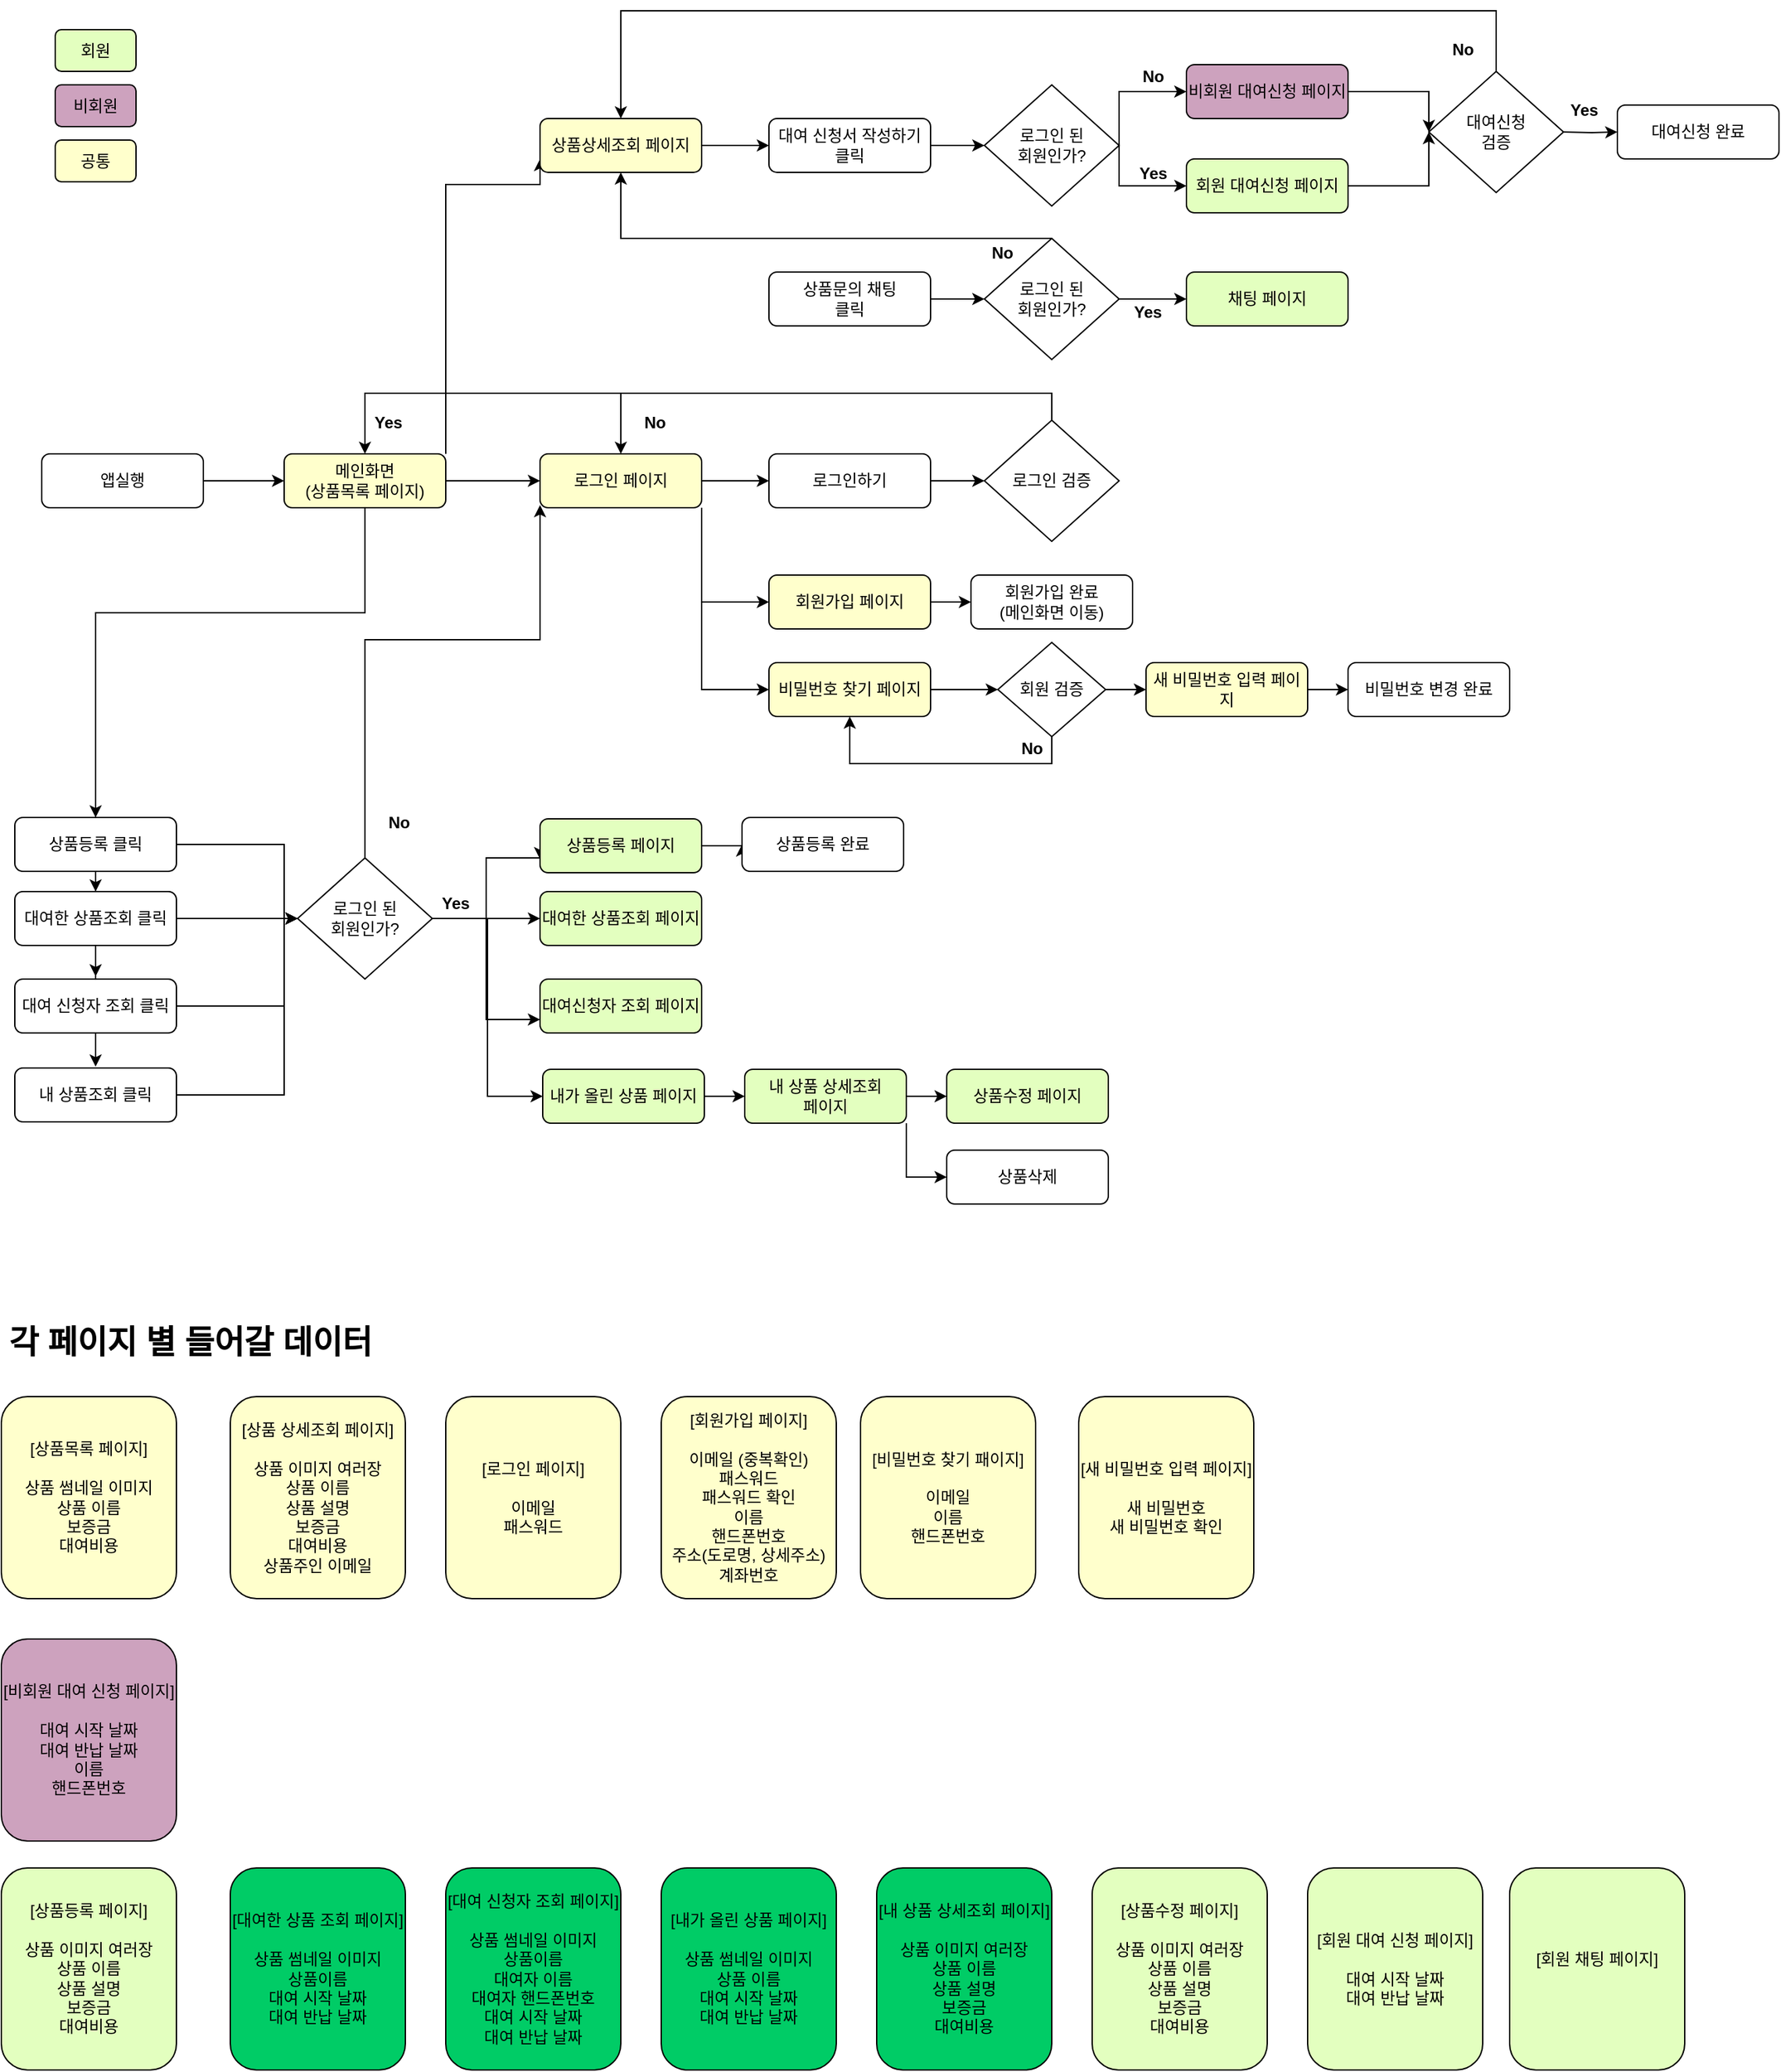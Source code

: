 <mxfile version="15.9.1" type="github">
  <diagram id="C5RBs43oDa-KdzZeNtuy" name="Page-1">
    <mxGraphModel dx="2564" dy="917" grid="1" gridSize="10" guides="1" tooltips="1" connect="1" arrows="1" fold="1" page="1" pageScale="1" pageWidth="827" pageHeight="1169" math="0" shadow="0">
      <root>
        <mxCell id="WIyWlLk6GJQsqaUBKTNV-0" />
        <mxCell id="WIyWlLk6GJQsqaUBKTNV-1" parent="WIyWlLk6GJQsqaUBKTNV-0" />
        <mxCell id="WIyWlLk6GJQsqaUBKTNV-3" value="앱실행" style="rounded=1;whiteSpace=wrap;html=1;fontSize=12;glass=0;strokeWidth=1;shadow=0;fillColor=#FFFFFF;" parent="WIyWlLk6GJQsqaUBKTNV-1" vertex="1">
          <mxGeometry x="-450" y="410" width="120" height="40" as="geometry" />
        </mxCell>
        <mxCell id="6MyTWxxYhIIvLbOUa3KO-51" style="edgeStyle=orthogonalEdgeStyle;rounded=0;orthogonalLoop=1;jettySize=auto;html=1;exitX=0.5;exitY=1;exitDx=0;exitDy=0;entryX=0.5;entryY=0;entryDx=0;entryDy=0;fontSize=12;" parent="WIyWlLk6GJQsqaUBKTNV-1" target="6MyTWxxYhIIvLbOUa3KO-30" edge="1">
          <mxGeometry relative="1" as="geometry">
            <mxPoint x="-210" y="468" as="sourcePoint" />
            <Array as="points">
              <mxPoint x="-210" y="528" />
              <mxPoint x="-410" y="528" />
            </Array>
          </mxGeometry>
        </mxCell>
        <mxCell id="6MyTWxxYhIIvLbOUa3KO-57" style="edgeStyle=orthogonalEdgeStyle;rounded=0;orthogonalLoop=1;jettySize=auto;html=1;entryX=0.5;entryY=0;entryDx=0;entryDy=0;fontSize=12;" parent="WIyWlLk6GJQsqaUBKTNV-1" target="6MyTWxxYhIIvLbOUa3KO-31" edge="1">
          <mxGeometry relative="1" as="geometry">
            <mxPoint x="-210" y="468" as="sourcePoint" />
            <Array as="points">
              <mxPoint x="-210" y="528" />
              <mxPoint x="-410" y="528" />
            </Array>
          </mxGeometry>
        </mxCell>
        <mxCell id="6MyTWxxYhIIvLbOUa3KO-72" style="edgeStyle=orthogonalEdgeStyle;rounded=0;orthogonalLoop=1;jettySize=auto;html=1;entryX=0;entryY=0.75;entryDx=0;entryDy=0;fontSize=12;" parent="WIyWlLk6GJQsqaUBKTNV-1" source="6MyTWxxYhIIvLbOUa3KO-0" target="6MyTWxxYhIIvLbOUa3KO-2" edge="1">
          <mxGeometry relative="1" as="geometry">
            <Array as="points">
              <mxPoint x="-150" y="210" />
            </Array>
          </mxGeometry>
        </mxCell>
        <mxCell id="6MyTWxxYhIIvLbOUa3KO-109" style="edgeStyle=orthogonalEdgeStyle;rounded=0;orthogonalLoop=1;jettySize=auto;html=1;entryX=0.5;entryY=0;entryDx=0;entryDy=0;fontSize=12;" parent="WIyWlLk6GJQsqaUBKTNV-1" edge="1">
          <mxGeometry relative="1" as="geometry">
            <mxPoint x="-210" y="448" as="sourcePoint" />
            <mxPoint x="-410" y="798" as="targetPoint" />
            <Array as="points">
              <mxPoint x="-210" y="528" />
              <mxPoint x="-410" y="528" />
            </Array>
          </mxGeometry>
        </mxCell>
        <mxCell id="6MyTWxxYhIIvLbOUa3KO-110" style="edgeStyle=orthogonalEdgeStyle;rounded=0;orthogonalLoop=1;jettySize=auto;html=1;fontSize=12;" parent="WIyWlLk6GJQsqaUBKTNV-1" edge="1">
          <mxGeometry relative="1" as="geometry">
            <mxPoint x="-210" y="448" as="sourcePoint" />
            <mxPoint x="-410" y="865" as="targetPoint" />
            <Array as="points">
              <mxPoint x="-210" y="528" />
              <mxPoint x="-410" y="528" />
            </Array>
          </mxGeometry>
        </mxCell>
        <mxCell id="6MyTWxxYhIIvLbOUa3KO-0" value="메인화면&lt;br&gt;(상품목록 페이지)" style="rounded=1;whiteSpace=wrap;html=1;fontSize=12;glass=0;strokeWidth=1;shadow=0;fillColor=#FFFFCC;" parent="WIyWlLk6GJQsqaUBKTNV-1" vertex="1">
          <mxGeometry x="-270" y="410" width="120" height="40" as="geometry" />
        </mxCell>
        <mxCell id="6MyTWxxYhIIvLbOUa3KO-1" value="" style="endArrow=classic;html=1;rounded=0;entryX=0;entryY=0.5;entryDx=0;entryDy=0;" parent="WIyWlLk6GJQsqaUBKTNV-1" target="6MyTWxxYhIIvLbOUa3KO-0" edge="1">
          <mxGeometry width="50" height="50" relative="1" as="geometry">
            <mxPoint x="-330" y="430" as="sourcePoint" />
            <mxPoint x="-280" y="380" as="targetPoint" />
          </mxGeometry>
        </mxCell>
        <mxCell id="6MyTWxxYhIIvLbOUa3KO-61" style="edgeStyle=orthogonalEdgeStyle;rounded=0;orthogonalLoop=1;jettySize=auto;html=1;exitX=1;exitY=0.5;exitDx=0;exitDy=0;entryX=0;entryY=0.5;entryDx=0;entryDy=0;fontSize=12;" parent="WIyWlLk6GJQsqaUBKTNV-1" source="6MyTWxxYhIIvLbOUa3KO-2" target="6MyTWxxYhIIvLbOUa3KO-23" edge="1">
          <mxGeometry relative="1" as="geometry" />
        </mxCell>
        <mxCell id="6MyTWxxYhIIvLbOUa3KO-2" value="상품상세조회 페이지" style="rounded=1;whiteSpace=wrap;html=1;fontSize=12;glass=0;strokeWidth=1;shadow=0;fillColor=#FFFFCC;" parent="WIyWlLk6GJQsqaUBKTNV-1" vertex="1">
          <mxGeometry x="-80" y="161" width="120" height="40" as="geometry" />
        </mxCell>
        <mxCell id="6MyTWxxYhIIvLbOUa3KO-79" style="edgeStyle=orthogonalEdgeStyle;rounded=0;orthogonalLoop=1;jettySize=auto;html=1;entryX=0;entryY=0.5;entryDx=0;entryDy=0;fontSize=12;" parent="WIyWlLk6GJQsqaUBKTNV-1" source="6MyTWxxYhIIvLbOUa3KO-3" target="6MyTWxxYhIIvLbOUa3KO-4" edge="1">
          <mxGeometry relative="1" as="geometry" />
        </mxCell>
        <mxCell id="6MyTWxxYhIIvLbOUa3KO-82" style="edgeStyle=orthogonalEdgeStyle;rounded=0;orthogonalLoop=1;jettySize=auto;html=1;entryX=0;entryY=0.5;entryDx=0;entryDy=0;fontSize=12;" parent="WIyWlLk6GJQsqaUBKTNV-1" source="6MyTWxxYhIIvLbOUa3KO-3" target="6MyTWxxYhIIvLbOUa3KO-5" edge="1">
          <mxGeometry relative="1" as="geometry">
            <Array as="points">
              <mxPoint x="40" y="520" />
            </Array>
          </mxGeometry>
        </mxCell>
        <mxCell id="6MyTWxxYhIIvLbOUa3KO-139" style="edgeStyle=orthogonalEdgeStyle;rounded=0;orthogonalLoop=1;jettySize=auto;html=1;entryX=0;entryY=0.5;entryDx=0;entryDy=0;fontSize=12;" parent="WIyWlLk6GJQsqaUBKTNV-1" source="6MyTWxxYhIIvLbOUa3KO-3" target="6MyTWxxYhIIvLbOUa3KO-136" edge="1">
          <mxGeometry relative="1" as="geometry">
            <Array as="points">
              <mxPoint x="40" y="585" />
            </Array>
          </mxGeometry>
        </mxCell>
        <mxCell id="6MyTWxxYhIIvLbOUa3KO-3" value="로그인 페이지" style="rounded=1;whiteSpace=wrap;html=1;fontSize=12;glass=0;strokeWidth=1;shadow=0;fillColor=#FFFFCC;" parent="WIyWlLk6GJQsqaUBKTNV-1" vertex="1">
          <mxGeometry x="-80" y="410" width="120" height="40" as="geometry" />
        </mxCell>
        <mxCell id="6MyTWxxYhIIvLbOUa3KO-80" style="edgeStyle=orthogonalEdgeStyle;rounded=0;orthogonalLoop=1;jettySize=auto;html=1;entryX=0;entryY=0.5;entryDx=0;entryDy=0;fontSize=12;" parent="WIyWlLk6GJQsqaUBKTNV-1" source="6MyTWxxYhIIvLbOUa3KO-4" target="6MyTWxxYhIIvLbOUa3KO-70" edge="1">
          <mxGeometry relative="1" as="geometry" />
        </mxCell>
        <mxCell id="6MyTWxxYhIIvLbOUa3KO-4" value="로그인하기" style="rounded=1;whiteSpace=wrap;html=1;fontSize=12;glass=0;strokeWidth=1;shadow=0;" parent="WIyWlLk6GJQsqaUBKTNV-1" vertex="1">
          <mxGeometry x="90" y="410" width="120" height="40" as="geometry" />
        </mxCell>
        <mxCell id="6MyTWxxYhIIvLbOUa3KO-83" style="edgeStyle=orthogonalEdgeStyle;rounded=0;orthogonalLoop=1;jettySize=auto;html=1;exitX=1;exitY=0.5;exitDx=0;exitDy=0;fontSize=12;" parent="WIyWlLk6GJQsqaUBKTNV-1" source="6MyTWxxYhIIvLbOUa3KO-5" target="6MyTWxxYhIIvLbOUa3KO-81" edge="1">
          <mxGeometry relative="1" as="geometry" />
        </mxCell>
        <mxCell id="6MyTWxxYhIIvLbOUa3KO-5" value="회원가입 페이지" style="rounded=1;whiteSpace=wrap;html=1;fontSize=12;glass=0;strokeWidth=1;shadow=0;fillColor=#FFFFCC;" parent="WIyWlLk6GJQsqaUBKTNV-1" vertex="1">
          <mxGeometry x="90" y="500" width="120" height="40" as="geometry" />
        </mxCell>
        <mxCell id="6MyTWxxYhIIvLbOUa3KO-21" value="" style="endArrow=classic;html=1;rounded=0;entryX=0;entryY=0.5;entryDx=0;entryDy=0;" parent="WIyWlLk6GJQsqaUBKTNV-1" target="6MyTWxxYhIIvLbOUa3KO-3" edge="1">
          <mxGeometry width="50" height="50" relative="1" as="geometry">
            <mxPoint x="-150" y="430" as="sourcePoint" />
            <mxPoint x="-100" y="380" as="targetPoint" />
          </mxGeometry>
        </mxCell>
        <mxCell id="6MyTWxxYhIIvLbOUa3KO-63" style="edgeStyle=orthogonalEdgeStyle;rounded=0;orthogonalLoop=1;jettySize=auto;html=1;exitX=1;exitY=0.5;exitDx=0;exitDy=0;entryX=0;entryY=0.5;entryDx=0;entryDy=0;fontSize=12;" parent="WIyWlLk6GJQsqaUBKTNV-1" source="6MyTWxxYhIIvLbOUa3KO-23" target="6MyTWxxYhIIvLbOUa3KO-62" edge="1">
          <mxGeometry relative="1" as="geometry" />
        </mxCell>
        <mxCell id="6MyTWxxYhIIvLbOUa3KO-23" value="대여 신청서 작성하기 &lt;br&gt;클릭" style="rounded=1;whiteSpace=wrap;html=1;fontSize=12;glass=0;strokeWidth=1;shadow=0;fillColor=#FFFFFF;" parent="WIyWlLk6GJQsqaUBKTNV-1" vertex="1">
          <mxGeometry x="90" y="161" width="120" height="40" as="geometry" />
        </mxCell>
        <mxCell id="6MyTWxxYhIIvLbOUa3KO-38" style="edgeStyle=orthogonalEdgeStyle;rounded=0;orthogonalLoop=1;jettySize=auto;html=1;exitX=1;exitY=0.5;exitDx=0;exitDy=0;entryX=0;entryY=0.75;entryDx=0;entryDy=0;" parent="WIyWlLk6GJQsqaUBKTNV-1" source="6MyTWxxYhIIvLbOUa3KO-24" target="6MyTWxxYhIIvLbOUa3KO-36" edge="1">
          <mxGeometry relative="1" as="geometry">
            <Array as="points">
              <mxPoint x="-120" y="755" />
              <mxPoint x="-120" y="710" />
            </Array>
          </mxGeometry>
        </mxCell>
        <mxCell id="6MyTWxxYhIIvLbOUa3KO-39" style="edgeStyle=orthogonalEdgeStyle;rounded=0;orthogonalLoop=1;jettySize=auto;html=1;exitX=1;exitY=0.5;exitDx=0;exitDy=0;entryX=0;entryY=0.5;entryDx=0;entryDy=0;" parent="WIyWlLk6GJQsqaUBKTNV-1" source="6MyTWxxYhIIvLbOUa3KO-24" target="6MyTWxxYhIIvLbOUa3KO-27" edge="1">
          <mxGeometry relative="1" as="geometry" />
        </mxCell>
        <mxCell id="6MyTWxxYhIIvLbOUa3KO-59" style="edgeStyle=orthogonalEdgeStyle;rounded=0;orthogonalLoop=1;jettySize=auto;html=1;entryX=0;entryY=0.5;entryDx=0;entryDy=0;fontSize=12;" parent="WIyWlLk6GJQsqaUBKTNV-1" source="6MyTWxxYhIIvLbOUa3KO-24" edge="1">
          <mxGeometry relative="1" as="geometry">
            <mxPoint x="-80" y="448" as="targetPoint" />
            <Array as="points">
              <mxPoint x="-210" y="548" />
              <mxPoint x="-80" y="548" />
            </Array>
          </mxGeometry>
        </mxCell>
        <mxCell id="6MyTWxxYhIIvLbOUa3KO-104" style="edgeStyle=orthogonalEdgeStyle;rounded=0;orthogonalLoop=1;jettySize=auto;html=1;exitX=1;exitY=0.5;exitDx=0;exitDy=0;entryX=0;entryY=0.5;entryDx=0;entryDy=0;fontSize=12;" parent="WIyWlLk6GJQsqaUBKTNV-1" source="6MyTWxxYhIIvLbOUa3KO-24" target="6MyTWxxYhIIvLbOUa3KO-37" edge="1">
          <mxGeometry relative="1" as="geometry" />
        </mxCell>
        <mxCell id="6MyTWxxYhIIvLbOUa3KO-106" style="edgeStyle=orthogonalEdgeStyle;rounded=0;orthogonalLoop=1;jettySize=auto;html=1;entryX=0;entryY=0.75;entryDx=0;entryDy=0;fontSize=12;" parent="WIyWlLk6GJQsqaUBKTNV-1" source="6MyTWxxYhIIvLbOUa3KO-24" target="6MyTWxxYhIIvLbOUa3KO-105" edge="1">
          <mxGeometry relative="1" as="geometry" />
        </mxCell>
        <mxCell id="6MyTWxxYhIIvLbOUa3KO-24" value="로그인 된 &lt;br&gt;회원인가?" style="rhombus;whiteSpace=wrap;html=1;strokeColor=#000000;fillColor=none;" parent="WIyWlLk6GJQsqaUBKTNV-1" vertex="1">
          <mxGeometry x="-260" y="710" width="100" height="90" as="geometry" />
        </mxCell>
        <mxCell id="6MyTWxxYhIIvLbOUa3KO-27" value="대여한 상품조회 페이지" style="rounded=1;whiteSpace=wrap;html=1;fontSize=12;glass=0;strokeWidth=1;shadow=0;fillColor=#E3FFBF;" parent="WIyWlLk6GJQsqaUBKTNV-1" vertex="1">
          <mxGeometry x="-80" y="735" width="120" height="40" as="geometry" />
        </mxCell>
        <mxCell id="6MyTWxxYhIIvLbOUa3KO-33" style="edgeStyle=orthogonalEdgeStyle;rounded=0;orthogonalLoop=1;jettySize=auto;html=1;entryX=0;entryY=0.5;entryDx=0;entryDy=0;" parent="WIyWlLk6GJQsqaUBKTNV-1" source="6MyTWxxYhIIvLbOUa3KO-30" target="6MyTWxxYhIIvLbOUa3KO-24" edge="1">
          <mxGeometry relative="1" as="geometry">
            <Array as="points">
              <mxPoint x="-270" y="700" />
            </Array>
          </mxGeometry>
        </mxCell>
        <mxCell id="6MyTWxxYhIIvLbOUa3KO-30" value="상품등록 클릭" style="rounded=1;whiteSpace=wrap;html=1;fontSize=12;glass=0;strokeWidth=1;shadow=0;fillColor=#FFFFFF;" parent="WIyWlLk6GJQsqaUBKTNV-1" vertex="1">
          <mxGeometry x="-470" y="680" width="120" height="40" as="geometry" />
        </mxCell>
        <mxCell id="6MyTWxxYhIIvLbOUa3KO-34" style="edgeStyle=orthogonalEdgeStyle;rounded=0;orthogonalLoop=1;jettySize=auto;html=1;entryX=0;entryY=0.5;entryDx=0;entryDy=0;" parent="WIyWlLk6GJQsqaUBKTNV-1" source="6MyTWxxYhIIvLbOUa3KO-31" target="6MyTWxxYhIIvLbOUa3KO-24" edge="1">
          <mxGeometry relative="1" as="geometry" />
        </mxCell>
        <mxCell id="6MyTWxxYhIIvLbOUa3KO-31" value="대여한 상품조회 클릭" style="rounded=1;whiteSpace=wrap;html=1;fontSize=12;glass=0;strokeWidth=1;shadow=0;fillColor=#FFFFFF;" parent="WIyWlLk6GJQsqaUBKTNV-1" vertex="1">
          <mxGeometry x="-470" y="735" width="120" height="40" as="geometry" />
        </mxCell>
        <mxCell id="6MyTWxxYhIIvLbOUa3KO-113" style="edgeStyle=orthogonalEdgeStyle;rounded=0;orthogonalLoop=1;jettySize=auto;html=1;entryX=0;entryY=0.5;entryDx=0;entryDy=0;fontSize=12;" parent="WIyWlLk6GJQsqaUBKTNV-1" source="6MyTWxxYhIIvLbOUa3KO-32" target="6MyTWxxYhIIvLbOUa3KO-24" edge="1">
          <mxGeometry relative="1" as="geometry">
            <Array as="points">
              <mxPoint x="-270" y="886" />
              <mxPoint x="-270" y="755" />
            </Array>
          </mxGeometry>
        </mxCell>
        <mxCell id="6MyTWxxYhIIvLbOUa3KO-32" value="내 상품조회 클릭" style="rounded=1;whiteSpace=wrap;html=1;fontSize=12;glass=0;strokeWidth=1;shadow=0;fillColor=#FFFFFF;" parent="WIyWlLk6GJQsqaUBKTNV-1" vertex="1">
          <mxGeometry x="-470" y="866" width="120" height="40" as="geometry" />
        </mxCell>
        <mxCell id="6MyTWxxYhIIvLbOUa3KO-89" style="edgeStyle=orthogonalEdgeStyle;rounded=0;orthogonalLoop=1;jettySize=auto;html=1;exitX=1;exitY=0.5;exitDx=0;exitDy=0;entryX=0;entryY=0.5;entryDx=0;entryDy=0;fontSize=12;" parent="WIyWlLk6GJQsqaUBKTNV-1" source="6MyTWxxYhIIvLbOUa3KO-36" target="6MyTWxxYhIIvLbOUa3KO-87" edge="1">
          <mxGeometry relative="1" as="geometry" />
        </mxCell>
        <mxCell id="6MyTWxxYhIIvLbOUa3KO-36" value="상품등록 페이지" style="rounded=1;whiteSpace=wrap;html=1;fontSize=12;glass=0;strokeWidth=1;shadow=0;fillColor=#E3FFBF;" parent="WIyWlLk6GJQsqaUBKTNV-1" vertex="1">
          <mxGeometry x="-80" y="681" width="120" height="40" as="geometry" />
        </mxCell>
        <mxCell id="6MyTWxxYhIIvLbOUa3KO-94" style="edgeStyle=orthogonalEdgeStyle;rounded=0;orthogonalLoop=1;jettySize=auto;html=1;exitX=1;exitY=0.5;exitDx=0;exitDy=0;entryX=0;entryY=0.5;entryDx=0;entryDy=0;fontSize=12;" parent="WIyWlLk6GJQsqaUBKTNV-1" source="6MyTWxxYhIIvLbOUa3KO-37" target="6MyTWxxYhIIvLbOUa3KO-93" edge="1">
          <mxGeometry relative="1" as="geometry" />
        </mxCell>
        <mxCell id="6MyTWxxYhIIvLbOUa3KO-37" value="내가 올린 상품 페이지" style="rounded=1;whiteSpace=wrap;html=1;fontSize=12;glass=0;strokeWidth=1;shadow=0;fillColor=#E3FFBF;" parent="WIyWlLk6GJQsqaUBKTNV-1" vertex="1">
          <mxGeometry x="-78" y="867" width="120" height="40" as="geometry" />
        </mxCell>
        <mxCell id="6MyTWxxYhIIvLbOUa3KO-47" value="&lt;font style=&quot;font-size: 12px&quot;&gt;No&lt;/font&gt;" style="text;strokeColor=none;fillColor=none;html=1;fontSize=24;fontStyle=1;verticalAlign=middle;align=center;" parent="WIyWlLk6GJQsqaUBKTNV-1" vertex="1">
          <mxGeometry x="-210" y="670" width="50" height="20" as="geometry" />
        </mxCell>
        <mxCell id="6MyTWxxYhIIvLbOUa3KO-50" value="&lt;font style=&quot;font-size: 12px&quot;&gt;Yes&lt;/font&gt;" style="text;strokeColor=none;fillColor=none;html=1;fontSize=24;fontStyle=1;verticalAlign=middle;align=center;" parent="WIyWlLk6GJQsqaUBKTNV-1" vertex="1">
          <mxGeometry x="-168" y="730" width="50" height="20" as="geometry" />
        </mxCell>
        <mxCell id="6MyTWxxYhIIvLbOUa3KO-66" style="edgeStyle=orthogonalEdgeStyle;rounded=0;orthogonalLoop=1;jettySize=auto;html=1;exitX=1;exitY=0.5;exitDx=0;exitDy=0;entryX=0;entryY=0.5;entryDx=0;entryDy=0;fontSize=12;" parent="WIyWlLk6GJQsqaUBKTNV-1" source="6MyTWxxYhIIvLbOUa3KO-62" target="6MyTWxxYhIIvLbOUa3KO-64" edge="1">
          <mxGeometry relative="1" as="geometry">
            <Array as="points">
              <mxPoint x="350" y="141" />
            </Array>
          </mxGeometry>
        </mxCell>
        <mxCell id="6MyTWxxYhIIvLbOUa3KO-67" style="edgeStyle=orthogonalEdgeStyle;rounded=0;orthogonalLoop=1;jettySize=auto;html=1;entryX=0;entryY=0.5;entryDx=0;entryDy=0;fontSize=12;exitX=1;exitY=0.5;exitDx=0;exitDy=0;" parent="WIyWlLk6GJQsqaUBKTNV-1" source="6MyTWxxYhIIvLbOUa3KO-62" target="6MyTWxxYhIIvLbOUa3KO-65" edge="1">
          <mxGeometry relative="1" as="geometry">
            <Array as="points">
              <mxPoint x="350" y="211" />
            </Array>
          </mxGeometry>
        </mxCell>
        <mxCell id="6MyTWxxYhIIvLbOUa3KO-62" value="로그인 된 &lt;br&gt;회원인가?" style="rhombus;whiteSpace=wrap;html=1;strokeColor=#000000;fillColor=none;" parent="WIyWlLk6GJQsqaUBKTNV-1" vertex="1">
          <mxGeometry x="250" y="136" width="100" height="90" as="geometry" />
        </mxCell>
        <mxCell id="6MyTWxxYhIIvLbOUa3KO-98" style="edgeStyle=orthogonalEdgeStyle;rounded=0;orthogonalLoop=1;jettySize=auto;html=1;exitX=1;exitY=0.5;exitDx=0;exitDy=0;fontSize=12;entryX=0;entryY=0.5;entryDx=0;entryDy=0;" parent="WIyWlLk6GJQsqaUBKTNV-1" source="6MyTWxxYhIIvLbOUa3KO-64" target="6MyTWxxYhIIvLbOUa3KO-114" edge="1">
          <mxGeometry relative="1" as="geometry">
            <mxPoint x="560" y="171" as="targetPoint" />
            <Array as="points">
              <mxPoint x="580" y="141" />
            </Array>
          </mxGeometry>
        </mxCell>
        <mxCell id="6MyTWxxYhIIvLbOUa3KO-64" value="비회원 대여신청 페이지" style="rounded=1;whiteSpace=wrap;html=1;fontSize=12;glass=0;strokeWidth=1;shadow=0;fillColor=#CDA2BE;" parent="WIyWlLk6GJQsqaUBKTNV-1" vertex="1">
          <mxGeometry x="400" y="121" width="120" height="40" as="geometry" />
        </mxCell>
        <mxCell id="6MyTWxxYhIIvLbOUa3KO-99" style="edgeStyle=orthogonalEdgeStyle;rounded=0;orthogonalLoop=1;jettySize=auto;html=1;entryX=0;entryY=0.5;entryDx=0;entryDy=0;fontSize=12;" parent="WIyWlLk6GJQsqaUBKTNV-1" source="6MyTWxxYhIIvLbOUa3KO-65" target="6MyTWxxYhIIvLbOUa3KO-114" edge="1">
          <mxGeometry relative="1" as="geometry">
            <mxPoint x="560" y="171" as="targetPoint" />
            <Array as="points">
              <mxPoint x="580" y="211" />
            </Array>
          </mxGeometry>
        </mxCell>
        <mxCell id="6MyTWxxYhIIvLbOUa3KO-65" value="회원 대여신청 페이지" style="rounded=1;whiteSpace=wrap;html=1;fontSize=12;glass=0;strokeWidth=1;shadow=0;fillColor=#E3FFBF;" parent="WIyWlLk6GJQsqaUBKTNV-1" vertex="1">
          <mxGeometry x="400" y="191" width="120" height="40" as="geometry" />
        </mxCell>
        <mxCell id="6MyTWxxYhIIvLbOUa3KO-68" value="&lt;font style=&quot;font-size: 12px&quot;&gt;No&lt;/font&gt;" style="text;strokeColor=none;fillColor=none;html=1;fontSize=24;fontStyle=1;verticalAlign=middle;align=center;" parent="WIyWlLk6GJQsqaUBKTNV-1" vertex="1">
          <mxGeometry x="350" y="116" width="50" height="20" as="geometry" />
        </mxCell>
        <mxCell id="6MyTWxxYhIIvLbOUa3KO-69" value="&lt;font style=&quot;font-size: 12px&quot;&gt;Yes&lt;/font&gt;" style="text;strokeColor=none;fillColor=none;html=1;fontSize=24;fontStyle=1;verticalAlign=middle;align=center;" parent="WIyWlLk6GJQsqaUBKTNV-1" vertex="1">
          <mxGeometry x="350" y="188" width="50" height="20" as="geometry" />
        </mxCell>
        <mxCell id="6MyTWxxYhIIvLbOUa3KO-71" style="edgeStyle=orthogonalEdgeStyle;rounded=0;orthogonalLoop=1;jettySize=auto;html=1;exitX=0.5;exitY=0;exitDx=0;exitDy=0;entryX=0.5;entryY=0;entryDx=0;entryDy=0;fontSize=12;" parent="WIyWlLk6GJQsqaUBKTNV-1" source="6MyTWxxYhIIvLbOUa3KO-70" target="6MyTWxxYhIIvLbOUa3KO-0" edge="1">
          <mxGeometry relative="1" as="geometry" />
        </mxCell>
        <mxCell id="6MyTWxxYhIIvLbOUa3KO-76" style="edgeStyle=orthogonalEdgeStyle;rounded=0;orthogonalLoop=1;jettySize=auto;html=1;entryX=0.5;entryY=0;entryDx=0;entryDy=0;fontSize=12;exitX=0.5;exitY=0;exitDx=0;exitDy=0;" parent="WIyWlLk6GJQsqaUBKTNV-1" source="6MyTWxxYhIIvLbOUa3KO-70" target="6MyTWxxYhIIvLbOUa3KO-3" edge="1">
          <mxGeometry relative="1" as="geometry" />
        </mxCell>
        <mxCell id="6MyTWxxYhIIvLbOUa3KO-70" value="로그인 검증" style="rhombus;whiteSpace=wrap;html=1;strokeColor=#000000;fillColor=none;" parent="WIyWlLk6GJQsqaUBKTNV-1" vertex="1">
          <mxGeometry x="250" y="385" width="100" height="90" as="geometry" />
        </mxCell>
        <mxCell id="6MyTWxxYhIIvLbOUa3KO-73" value="&lt;font style=&quot;font-size: 12px&quot;&gt;Yes&lt;/font&gt;" style="text;strokeColor=none;fillColor=none;html=1;fontSize=24;fontStyle=1;verticalAlign=middle;align=center;" parent="WIyWlLk6GJQsqaUBKTNV-1" vertex="1">
          <mxGeometry x="-218" y="373" width="50" height="20" as="geometry" />
        </mxCell>
        <mxCell id="6MyTWxxYhIIvLbOUa3KO-78" value="&lt;span style=&quot;font-size: 12px&quot;&gt;No&lt;/span&gt;" style="text;strokeColor=none;fillColor=none;html=1;fontSize=24;fontStyle=1;verticalAlign=middle;align=center;" parent="WIyWlLk6GJQsqaUBKTNV-1" vertex="1">
          <mxGeometry x="-20" y="373" width="50" height="20" as="geometry" />
        </mxCell>
        <mxCell id="6MyTWxxYhIIvLbOUa3KO-81" value="회원가입 완료&lt;br&gt;(메인화면 이동)" style="rounded=1;whiteSpace=wrap;html=1;fontSize=12;glass=0;strokeWidth=1;shadow=0;" parent="WIyWlLk6GJQsqaUBKTNV-1" vertex="1">
          <mxGeometry x="240" y="500" width="120" height="40" as="geometry" />
        </mxCell>
        <mxCell id="6MyTWxxYhIIvLbOUa3KO-87" value="상품등록 완료" style="rounded=1;whiteSpace=wrap;html=1;fontSize=12;glass=0;strokeWidth=1;shadow=0;" parent="WIyWlLk6GJQsqaUBKTNV-1" vertex="1">
          <mxGeometry x="70" y="680" width="120" height="40" as="geometry" />
        </mxCell>
        <mxCell id="6MyTWxxYhIIvLbOUa3KO-90" value="상품수정 페이지" style="rounded=1;whiteSpace=wrap;html=1;fontSize=12;glass=0;strokeWidth=1;shadow=0;fillColor=#E3FFBF;" parent="WIyWlLk6GJQsqaUBKTNV-1" vertex="1">
          <mxGeometry x="222" y="867" width="120" height="40" as="geometry" />
        </mxCell>
        <mxCell id="6MyTWxxYhIIvLbOUa3KO-92" value="상품삭제" style="rounded=1;whiteSpace=wrap;html=1;fontSize=12;glass=0;strokeWidth=1;shadow=0;" parent="WIyWlLk6GJQsqaUBKTNV-1" vertex="1">
          <mxGeometry x="222" y="927" width="120" height="40" as="geometry" />
        </mxCell>
        <mxCell id="6MyTWxxYhIIvLbOUa3KO-95" style="edgeStyle=orthogonalEdgeStyle;rounded=0;orthogonalLoop=1;jettySize=auto;html=1;entryX=0;entryY=0.5;entryDx=0;entryDy=0;fontSize=12;" parent="WIyWlLk6GJQsqaUBKTNV-1" source="6MyTWxxYhIIvLbOUa3KO-93" target="6MyTWxxYhIIvLbOUa3KO-90" edge="1">
          <mxGeometry relative="1" as="geometry" />
        </mxCell>
        <mxCell id="6MyTWxxYhIIvLbOUa3KO-96" style="edgeStyle=orthogonalEdgeStyle;rounded=0;orthogonalLoop=1;jettySize=auto;html=1;entryX=0;entryY=0.5;entryDx=0;entryDy=0;fontSize=12;" parent="WIyWlLk6GJQsqaUBKTNV-1" source="6MyTWxxYhIIvLbOUa3KO-93" target="6MyTWxxYhIIvLbOUa3KO-92" edge="1">
          <mxGeometry relative="1" as="geometry">
            <Array as="points">
              <mxPoint x="192" y="947" />
            </Array>
          </mxGeometry>
        </mxCell>
        <mxCell id="6MyTWxxYhIIvLbOUa3KO-93" value="내 상품 상세조회 &lt;br&gt;페이지" style="rounded=1;whiteSpace=wrap;html=1;fontSize=12;glass=0;strokeWidth=1;shadow=0;fillColor=#E3FFBF;" parent="WIyWlLk6GJQsqaUBKTNV-1" vertex="1">
          <mxGeometry x="72" y="867" width="120" height="40" as="geometry" />
        </mxCell>
        <mxCell id="6MyTWxxYhIIvLbOUa3KO-103" style="edgeStyle=orthogonalEdgeStyle;rounded=0;orthogonalLoop=1;jettySize=auto;html=1;entryX=0;entryY=0.5;entryDx=0;entryDy=0;fontSize=12;" parent="WIyWlLk6GJQsqaUBKTNV-1" target="6MyTWxxYhIIvLbOUa3KO-100" edge="1">
          <mxGeometry relative="1" as="geometry">
            <mxPoint x="680" y="171" as="sourcePoint" />
          </mxGeometry>
        </mxCell>
        <mxCell id="6MyTWxxYhIIvLbOUa3KO-100" value="대여신청 완료" style="rounded=1;whiteSpace=wrap;html=1;fontSize=12;glass=0;strokeWidth=1;shadow=0;fillColor=#FFFFFF;" parent="WIyWlLk6GJQsqaUBKTNV-1" vertex="1">
          <mxGeometry x="720" y="151" width="120" height="40" as="geometry" />
        </mxCell>
        <mxCell id="6MyTWxxYhIIvLbOUa3KO-105" value="대여신청자 조회 페이지" style="rounded=1;whiteSpace=wrap;html=1;fontSize=12;glass=0;strokeWidth=1;shadow=0;fillColor=#E3FFBF;" parent="WIyWlLk6GJQsqaUBKTNV-1" vertex="1">
          <mxGeometry x="-80" y="800" width="120" height="40" as="geometry" />
        </mxCell>
        <mxCell id="6MyTWxxYhIIvLbOUa3KO-112" style="edgeStyle=orthogonalEdgeStyle;rounded=0;orthogonalLoop=1;jettySize=auto;html=1;entryX=0;entryY=0.5;entryDx=0;entryDy=0;fontSize=12;" parent="WIyWlLk6GJQsqaUBKTNV-1" source="6MyTWxxYhIIvLbOUa3KO-107" target="6MyTWxxYhIIvLbOUa3KO-24" edge="1">
          <mxGeometry relative="1" as="geometry">
            <Array as="points">
              <mxPoint x="-270" y="820" />
              <mxPoint x="-270" y="755" />
            </Array>
          </mxGeometry>
        </mxCell>
        <mxCell id="6MyTWxxYhIIvLbOUa3KO-107" value="대여 신청자 조회 클릭" style="rounded=1;whiteSpace=wrap;html=1;fontSize=12;glass=0;strokeWidth=1;shadow=0;fillColor=#FFFFFF;" parent="WIyWlLk6GJQsqaUBKTNV-1" vertex="1">
          <mxGeometry x="-470" y="800" width="120" height="40" as="geometry" />
        </mxCell>
        <mxCell id="6MyTWxxYhIIvLbOUa3KO-116" style="edgeStyle=orthogonalEdgeStyle;rounded=0;orthogonalLoop=1;jettySize=auto;html=1;entryX=0.5;entryY=0;entryDx=0;entryDy=0;fontSize=12;" parent="WIyWlLk6GJQsqaUBKTNV-1" source="6MyTWxxYhIIvLbOUa3KO-114" target="6MyTWxxYhIIvLbOUa3KO-2" edge="1">
          <mxGeometry relative="1" as="geometry">
            <Array as="points">
              <mxPoint x="630" y="81" />
              <mxPoint x="-20" y="81" />
            </Array>
          </mxGeometry>
        </mxCell>
        <mxCell id="6MyTWxxYhIIvLbOUa3KO-114" value="대여신청&lt;br&gt;검증" style="rhombus;whiteSpace=wrap;html=1;strokeColor=#000000;fillColor=none;" parent="WIyWlLk6GJQsqaUBKTNV-1" vertex="1">
          <mxGeometry x="580" y="126" width="100" height="90" as="geometry" />
        </mxCell>
        <mxCell id="6MyTWxxYhIIvLbOUa3KO-115" value="&lt;font style=&quot;font-size: 12px&quot;&gt;Yes&lt;/font&gt;" style="text;strokeColor=none;fillColor=none;html=1;fontSize=24;fontStyle=1;verticalAlign=middle;align=center;" parent="WIyWlLk6GJQsqaUBKTNV-1" vertex="1">
          <mxGeometry x="670" y="141" width="50" height="20" as="geometry" />
        </mxCell>
        <mxCell id="6MyTWxxYhIIvLbOUa3KO-117" value="&lt;span style=&quot;font-size: 12px&quot;&gt;No&lt;/span&gt;" style="text;strokeColor=none;fillColor=none;html=1;fontSize=24;fontStyle=1;verticalAlign=middle;align=center;" parent="WIyWlLk6GJQsqaUBKTNV-1" vertex="1">
          <mxGeometry x="580" y="96" width="50" height="20" as="geometry" />
        </mxCell>
        <mxCell id="6MyTWxxYhIIvLbOUa3KO-124" style="edgeStyle=orthogonalEdgeStyle;rounded=0;orthogonalLoop=1;jettySize=auto;html=1;entryX=0;entryY=0.5;entryDx=0;entryDy=0;fontSize=12;" parent="WIyWlLk6GJQsqaUBKTNV-1" source="6MyTWxxYhIIvLbOUa3KO-121" target="6MyTWxxYhIIvLbOUa3KO-122" edge="1">
          <mxGeometry relative="1" as="geometry" />
        </mxCell>
        <mxCell id="6MyTWxxYhIIvLbOUa3KO-121" value="상품문의 채팅&lt;br&gt;클릭" style="rounded=1;whiteSpace=wrap;html=1;fontSize=12;glass=0;strokeWidth=1;shadow=0;fillColor=#FFFFFF;" parent="WIyWlLk6GJQsqaUBKTNV-1" vertex="1">
          <mxGeometry x="90" y="275" width="120" height="40" as="geometry" />
        </mxCell>
        <mxCell id="6MyTWxxYhIIvLbOUa3KO-125" style="edgeStyle=orthogonalEdgeStyle;rounded=0;orthogonalLoop=1;jettySize=auto;html=1;entryX=0;entryY=0.5;entryDx=0;entryDy=0;fontSize=12;" parent="WIyWlLk6GJQsqaUBKTNV-1" source="6MyTWxxYhIIvLbOUa3KO-122" target="6MyTWxxYhIIvLbOUa3KO-123" edge="1">
          <mxGeometry relative="1" as="geometry" />
        </mxCell>
        <mxCell id="6MyTWxxYhIIvLbOUa3KO-128" style="edgeStyle=orthogonalEdgeStyle;rounded=0;orthogonalLoop=1;jettySize=auto;html=1;entryX=0.5;entryY=1;entryDx=0;entryDy=0;fontSize=12;" parent="WIyWlLk6GJQsqaUBKTNV-1" source="6MyTWxxYhIIvLbOUa3KO-122" target="6MyTWxxYhIIvLbOUa3KO-2" edge="1">
          <mxGeometry relative="1" as="geometry">
            <Array as="points">
              <mxPoint x="-20" y="250" />
            </Array>
          </mxGeometry>
        </mxCell>
        <mxCell id="6MyTWxxYhIIvLbOUa3KO-122" value="로그인 된 &lt;br&gt;회원인가?" style="rhombus;whiteSpace=wrap;html=1;strokeColor=#000000;fillColor=none;" parent="WIyWlLk6GJQsqaUBKTNV-1" vertex="1">
          <mxGeometry x="250" y="250" width="100" height="90" as="geometry" />
        </mxCell>
        <mxCell id="6MyTWxxYhIIvLbOUa3KO-123" value="채팅 페이지" style="rounded=1;whiteSpace=wrap;html=1;fontSize=12;glass=0;strokeWidth=1;shadow=0;fillColor=#E3FFBF;" parent="WIyWlLk6GJQsqaUBKTNV-1" vertex="1">
          <mxGeometry x="400" y="275" width="120" height="40" as="geometry" />
        </mxCell>
        <mxCell id="6MyTWxxYhIIvLbOUa3KO-126" value="&lt;font style=&quot;font-size: 12px&quot;&gt;Yes&lt;/font&gt;" style="text;strokeColor=none;fillColor=none;html=1;fontSize=24;fontStyle=1;verticalAlign=middle;align=center;" parent="WIyWlLk6GJQsqaUBKTNV-1" vertex="1">
          <mxGeometry x="346" y="291" width="50" height="20" as="geometry" />
        </mxCell>
        <mxCell id="6MyTWxxYhIIvLbOUa3KO-129" value="&lt;font style=&quot;font-size: 12px&quot;&gt;No&lt;/font&gt;" style="text;strokeColor=none;fillColor=none;html=1;fontSize=24;fontStyle=1;verticalAlign=middle;align=center;" parent="WIyWlLk6GJQsqaUBKTNV-1" vertex="1">
          <mxGeometry x="238" y="247" width="50" height="20" as="geometry" />
        </mxCell>
        <mxCell id="6MyTWxxYhIIvLbOUa3KO-133" value="비회원" style="rounded=1;whiteSpace=wrap;html=1;fontSize=12;glass=0;strokeWidth=1;shadow=0;fillColor=#CDA2BE;" parent="WIyWlLk6GJQsqaUBKTNV-1" vertex="1">
          <mxGeometry x="-440" y="136" width="60" height="31" as="geometry" />
        </mxCell>
        <mxCell id="6MyTWxxYhIIvLbOUa3KO-134" value="회원" style="rounded=1;whiteSpace=wrap;html=1;fontSize=12;glass=0;strokeWidth=1;shadow=0;fillColor=#E3FFBF;" parent="WIyWlLk6GJQsqaUBKTNV-1" vertex="1">
          <mxGeometry x="-440" y="95" width="60" height="31" as="geometry" />
        </mxCell>
        <mxCell id="6MyTWxxYhIIvLbOUa3KO-135" value="공통" style="rounded=1;whiteSpace=wrap;html=1;fontSize=12;glass=0;strokeWidth=1;shadow=0;fillColor=#FFFFCC;" parent="WIyWlLk6GJQsqaUBKTNV-1" vertex="1">
          <mxGeometry x="-440" y="177" width="60" height="31" as="geometry" />
        </mxCell>
        <mxCell id="6MyTWxxYhIIvLbOUa3KO-142" style="edgeStyle=orthogonalEdgeStyle;rounded=0;orthogonalLoop=1;jettySize=auto;html=1;fontSize=12;" parent="WIyWlLk6GJQsqaUBKTNV-1" source="6MyTWxxYhIIvLbOUa3KO-136" edge="1">
          <mxGeometry relative="1" as="geometry">
            <mxPoint x="260" y="585" as="targetPoint" />
          </mxGeometry>
        </mxCell>
        <mxCell id="6MyTWxxYhIIvLbOUa3KO-136" value="비밀번호 찾기 페이지" style="rounded=1;whiteSpace=wrap;html=1;fontSize=12;glass=0;strokeWidth=1;shadow=0;fillColor=#FFFFCC;" parent="WIyWlLk6GJQsqaUBKTNV-1" vertex="1">
          <mxGeometry x="90" y="565" width="120" height="40" as="geometry" />
        </mxCell>
        <mxCell id="6MyTWxxYhIIvLbOUa3KO-143" style="edgeStyle=orthogonalEdgeStyle;rounded=0;orthogonalLoop=1;jettySize=auto;html=1;entryX=0.5;entryY=1;entryDx=0;entryDy=0;fontSize=12;" parent="WIyWlLk6GJQsqaUBKTNV-1" source="6MyTWxxYhIIvLbOUa3KO-141" target="6MyTWxxYhIIvLbOUa3KO-136" edge="1">
          <mxGeometry relative="1" as="geometry">
            <Array as="points">
              <mxPoint x="300" y="640" />
              <mxPoint x="150" y="640" />
            </Array>
          </mxGeometry>
        </mxCell>
        <mxCell id="6MyTWxxYhIIvLbOUa3KO-147" style="edgeStyle=orthogonalEdgeStyle;rounded=0;orthogonalLoop=1;jettySize=auto;html=1;entryX=0;entryY=0.5;entryDx=0;entryDy=0;fontSize=12;" parent="WIyWlLk6GJQsqaUBKTNV-1" source="6MyTWxxYhIIvLbOUa3KO-141" target="6MyTWxxYhIIvLbOUa3KO-146" edge="1">
          <mxGeometry relative="1" as="geometry" />
        </mxCell>
        <mxCell id="6MyTWxxYhIIvLbOUa3KO-141" value="회원 검증" style="rhombus;whiteSpace=wrap;html=1;strokeColor=#000000;fillColor=none;" parent="WIyWlLk6GJQsqaUBKTNV-1" vertex="1">
          <mxGeometry x="260" y="550" width="80" height="70" as="geometry" />
        </mxCell>
        <mxCell id="6MyTWxxYhIIvLbOUa3KO-144" value="&lt;font style=&quot;font-size: 12px&quot;&gt;No&lt;/font&gt;" style="text;strokeColor=none;fillColor=none;html=1;fontSize=24;fontStyle=1;verticalAlign=middle;align=center;" parent="WIyWlLk6GJQsqaUBKTNV-1" vertex="1">
          <mxGeometry x="260" y="615" width="50" height="20" as="geometry" />
        </mxCell>
        <mxCell id="6MyTWxxYhIIvLbOUa3KO-149" style="edgeStyle=orthogonalEdgeStyle;rounded=0;orthogonalLoop=1;jettySize=auto;html=1;entryX=0;entryY=0.5;entryDx=0;entryDy=0;fontSize=12;" parent="WIyWlLk6GJQsqaUBKTNV-1" source="6MyTWxxYhIIvLbOUa3KO-146" target="6MyTWxxYhIIvLbOUa3KO-148" edge="1">
          <mxGeometry relative="1" as="geometry" />
        </mxCell>
        <mxCell id="6MyTWxxYhIIvLbOUa3KO-146" value="새 비밀번호 입력 페이지" style="rounded=1;whiteSpace=wrap;html=1;fontSize=12;glass=0;strokeWidth=1;shadow=0;fillColor=#FFFFCC;" parent="WIyWlLk6GJQsqaUBKTNV-1" vertex="1">
          <mxGeometry x="370" y="565" width="120" height="40" as="geometry" />
        </mxCell>
        <mxCell id="6MyTWxxYhIIvLbOUa3KO-148" value="비밀번호 변경 완료" style="rounded=1;whiteSpace=wrap;html=1;fontSize=12;glass=0;strokeWidth=1;shadow=0;fillColor=#FFFFFF;" parent="WIyWlLk6GJQsqaUBKTNV-1" vertex="1">
          <mxGeometry x="520" y="565" width="120" height="40" as="geometry" />
        </mxCell>
        <mxCell id="RUgCg0yowRPR24OSA_f8-0" value="[상품목록 페이지]&lt;br&gt;&lt;br&gt;상품 썸네일 이미지&lt;br&gt;상품 이름&lt;br&gt;보증금&lt;br&gt;대여비용" style="rounded=1;whiteSpace=wrap;html=1;fontSize=12;glass=0;strokeWidth=1;shadow=0;fillColor=#FFFFCC;" vertex="1" parent="WIyWlLk6GJQsqaUBKTNV-1">
          <mxGeometry x="-480" y="1110" width="130" height="150" as="geometry" />
        </mxCell>
        <mxCell id="RUgCg0yowRPR24OSA_f8-1" value="[상품 상세조회 페이지]&lt;br&gt;&lt;br&gt;상품 이미지 여러장&lt;br&gt;상품 이름&lt;br&gt;상품 설명&lt;br&gt;보증금&lt;br&gt;대여비용&lt;br&gt;상품주인 이메일" style="rounded=1;whiteSpace=wrap;html=1;fontSize=12;glass=0;strokeWidth=1;shadow=0;fillColor=#FFFFCC;" vertex="1" parent="WIyWlLk6GJQsqaUBKTNV-1">
          <mxGeometry x="-310" y="1110" width="130" height="150" as="geometry" />
        </mxCell>
        <mxCell id="RUgCg0yowRPR24OSA_f8-2" value="[로그인 페이지]&lt;br&gt;&lt;br&gt;이메일&lt;br&gt;패스워드" style="rounded=1;whiteSpace=wrap;html=1;fontSize=12;glass=0;strokeWidth=1;shadow=0;fillColor=#FFFFCC;" vertex="1" parent="WIyWlLk6GJQsqaUBKTNV-1">
          <mxGeometry x="-150" y="1110" width="130" height="150" as="geometry" />
        </mxCell>
        <mxCell id="RUgCg0yowRPR24OSA_f8-3" value="[회원가입 페이지]&lt;br&gt;&lt;br&gt;이메일 (중복확인)&lt;br&gt;패스워드&lt;br&gt;패스워드 확인&lt;br&gt;이름&lt;br&gt;핸드폰번호&lt;br&gt;주소(도로명, 상세주소)&lt;br&gt;계좌번호" style="rounded=1;whiteSpace=wrap;html=1;fontSize=12;glass=0;strokeWidth=1;shadow=0;fillColor=#FFFFCC;" vertex="1" parent="WIyWlLk6GJQsqaUBKTNV-1">
          <mxGeometry x="10" y="1110" width="130" height="150" as="geometry" />
        </mxCell>
        <mxCell id="RUgCg0yowRPR24OSA_f8-4" value="[비밀번호 찾기 패이지]&lt;br&gt;&lt;br&gt;이메일&lt;br&gt;이름&lt;br&gt;핸드폰번호" style="rounded=1;whiteSpace=wrap;html=1;fontSize=12;glass=0;strokeWidth=1;shadow=0;fillColor=#FFFFCC;" vertex="1" parent="WIyWlLk6GJQsqaUBKTNV-1">
          <mxGeometry x="158" y="1110" width="130" height="150" as="geometry" />
        </mxCell>
        <mxCell id="RUgCg0yowRPR24OSA_f8-5" value="[새 비밀번호 입력 페이지]&lt;br&gt;&lt;br&gt;새 비밀번호&lt;br&gt;새 비밀번호 확인" style="rounded=1;whiteSpace=wrap;html=1;fontSize=12;glass=0;strokeWidth=1;shadow=0;fillColor=#FFFFCC;" vertex="1" parent="WIyWlLk6GJQsqaUBKTNV-1">
          <mxGeometry x="320" y="1110" width="130" height="150" as="geometry" />
        </mxCell>
        <mxCell id="RUgCg0yowRPR24OSA_f8-7" value="[비회원 대여 신청 페이지]&lt;br&gt;&lt;br&gt;대여 시작 날짜&lt;br&gt;대여 반납 날짜&lt;br&gt;이름&lt;br&gt;핸드폰번호" style="rounded=1;whiteSpace=wrap;html=1;fontSize=12;glass=0;strokeWidth=1;shadow=0;fillColor=#CDA2BE;" vertex="1" parent="WIyWlLk6GJQsqaUBKTNV-1">
          <mxGeometry x="-480" y="1290" width="130" height="150" as="geometry" />
        </mxCell>
        <mxCell id="RUgCg0yowRPR24OSA_f8-9" value="[상품등록 페이지]&lt;br&gt;&lt;br&gt;상품 이미지 여러장&lt;br&gt;상품 이름&lt;br&gt;상품 설명&lt;br&gt;보증금&lt;br&gt;대여비용" style="rounded=1;whiteSpace=wrap;html=1;fontSize=12;glass=0;strokeWidth=1;shadow=0;fillColor=#E3FFBF;" vertex="1" parent="WIyWlLk6GJQsqaUBKTNV-1">
          <mxGeometry x="-480" y="1460" width="130" height="150" as="geometry" />
        </mxCell>
        <mxCell id="RUgCg0yowRPR24OSA_f8-10" value="[대여한 상품 조회 페이지]&lt;br&gt;&lt;br&gt;상품 썸네일 이미지&lt;br&gt;상품이름&lt;br&gt;대여 시작 날짜&lt;br&gt;대여 반납 날짜" style="rounded=1;whiteSpace=wrap;html=1;fontSize=12;glass=0;strokeWidth=1;shadow=0;fillColor=#00CC66;" vertex="1" parent="WIyWlLk6GJQsqaUBKTNV-1">
          <mxGeometry x="-310" y="1460" width="130" height="150" as="geometry" />
        </mxCell>
        <mxCell id="RUgCg0yowRPR24OSA_f8-11" value="[대여 신청자 조회 페이지]&lt;br&gt;&lt;br&gt;상품 썸네일 이미지&lt;br&gt;상품이름&lt;br&gt;대여자 이름&lt;br&gt;대여자 핸드폰번호&lt;br&gt;대여 시작 날짜&lt;br&gt;대여 반납 날짜" style="rounded=1;whiteSpace=wrap;html=1;fontSize=12;glass=0;strokeWidth=1;shadow=0;fillColor=#00CC66;" vertex="1" parent="WIyWlLk6GJQsqaUBKTNV-1">
          <mxGeometry x="-150" y="1460" width="130" height="150" as="geometry" />
        </mxCell>
        <mxCell id="RUgCg0yowRPR24OSA_f8-12" value="[내가 올린 상품 페이지]&lt;br&gt;&lt;br&gt;상품 썸네일 이미지&lt;br&gt;상품 이름&lt;br&gt;대여 시작 날짜&lt;br&gt;대여 반납 날짜" style="rounded=1;whiteSpace=wrap;html=1;fontSize=12;glass=0;strokeWidth=1;shadow=0;fillColor=#00CC66;" vertex="1" parent="WIyWlLk6GJQsqaUBKTNV-1">
          <mxGeometry x="10" y="1460" width="130" height="150" as="geometry" />
        </mxCell>
        <mxCell id="RUgCg0yowRPR24OSA_f8-13" value="[내 상품 상세조회 페이지]&lt;br&gt;&lt;br&gt;상품 이미지 여러장&lt;br&gt;상품 이름&lt;br&gt;상품 설명&lt;br&gt;보증금&lt;br&gt;대여비용" style="rounded=1;whiteSpace=wrap;html=1;fontSize=12;glass=0;strokeWidth=1;shadow=0;fillColor=#00CC66;" vertex="1" parent="WIyWlLk6GJQsqaUBKTNV-1">
          <mxGeometry x="170" y="1460" width="130" height="150" as="geometry" />
        </mxCell>
        <mxCell id="RUgCg0yowRPR24OSA_f8-14" value="[상품수정 페이지]&lt;br&gt;&lt;br&gt;상품 이미지 여러장&lt;br&gt;상품 이름&lt;br&gt;상품 설명&lt;br&gt;보증금&lt;br&gt;대여비용" style="rounded=1;whiteSpace=wrap;html=1;fontSize=12;glass=0;strokeWidth=1;shadow=0;fillColor=#E3FFBF;" vertex="1" parent="WIyWlLk6GJQsqaUBKTNV-1">
          <mxGeometry x="330" y="1460" width="130" height="150" as="geometry" />
        </mxCell>
        <mxCell id="RUgCg0yowRPR24OSA_f8-15" value="[회원 대여 신청 페이지]&lt;br&gt;&lt;br&gt;대여 시작 날짜&lt;br&gt;대여 반납 날짜" style="rounded=1;whiteSpace=wrap;html=1;fontSize=12;glass=0;strokeWidth=1;shadow=0;fillColor=#E3FFBF;" vertex="1" parent="WIyWlLk6GJQsqaUBKTNV-1">
          <mxGeometry x="490" y="1460" width="130" height="150" as="geometry" />
        </mxCell>
        <mxCell id="RUgCg0yowRPR24OSA_f8-16" value="[회원 채팅 페이지]&lt;br&gt;&lt;br&gt;" style="rounded=1;whiteSpace=wrap;html=1;fontSize=12;glass=0;strokeWidth=1;shadow=0;fillColor=#E3FFBF;" vertex="1" parent="WIyWlLk6GJQsqaUBKTNV-1">
          <mxGeometry x="640" y="1460" width="130" height="150" as="geometry" />
        </mxCell>
        <mxCell id="RUgCg0yowRPR24OSA_f8-18" value="각 페이지 별 들어갈 데이터" style="text;strokeColor=none;fillColor=none;html=1;fontSize=24;fontStyle=1;verticalAlign=middle;align=center;" vertex="1" parent="WIyWlLk6GJQsqaUBKTNV-1">
          <mxGeometry x="-390" y="1050" width="100" height="40" as="geometry" />
        </mxCell>
      </root>
    </mxGraphModel>
  </diagram>
</mxfile>

